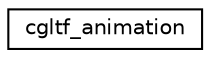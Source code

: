 digraph "Graphical Class Hierarchy"
{
 // LATEX_PDF_SIZE
  edge [fontname="Helvetica",fontsize="10",labelfontname="Helvetica",labelfontsize="10"];
  node [fontname="Helvetica",fontsize="10",shape=record];
  rankdir="LR";
  Node0 [label="cgltf_animation",height=0.2,width=0.4,color="black", fillcolor="white", style="filled",URL="$structcgltf__animation.html",tooltip=" "];
}
